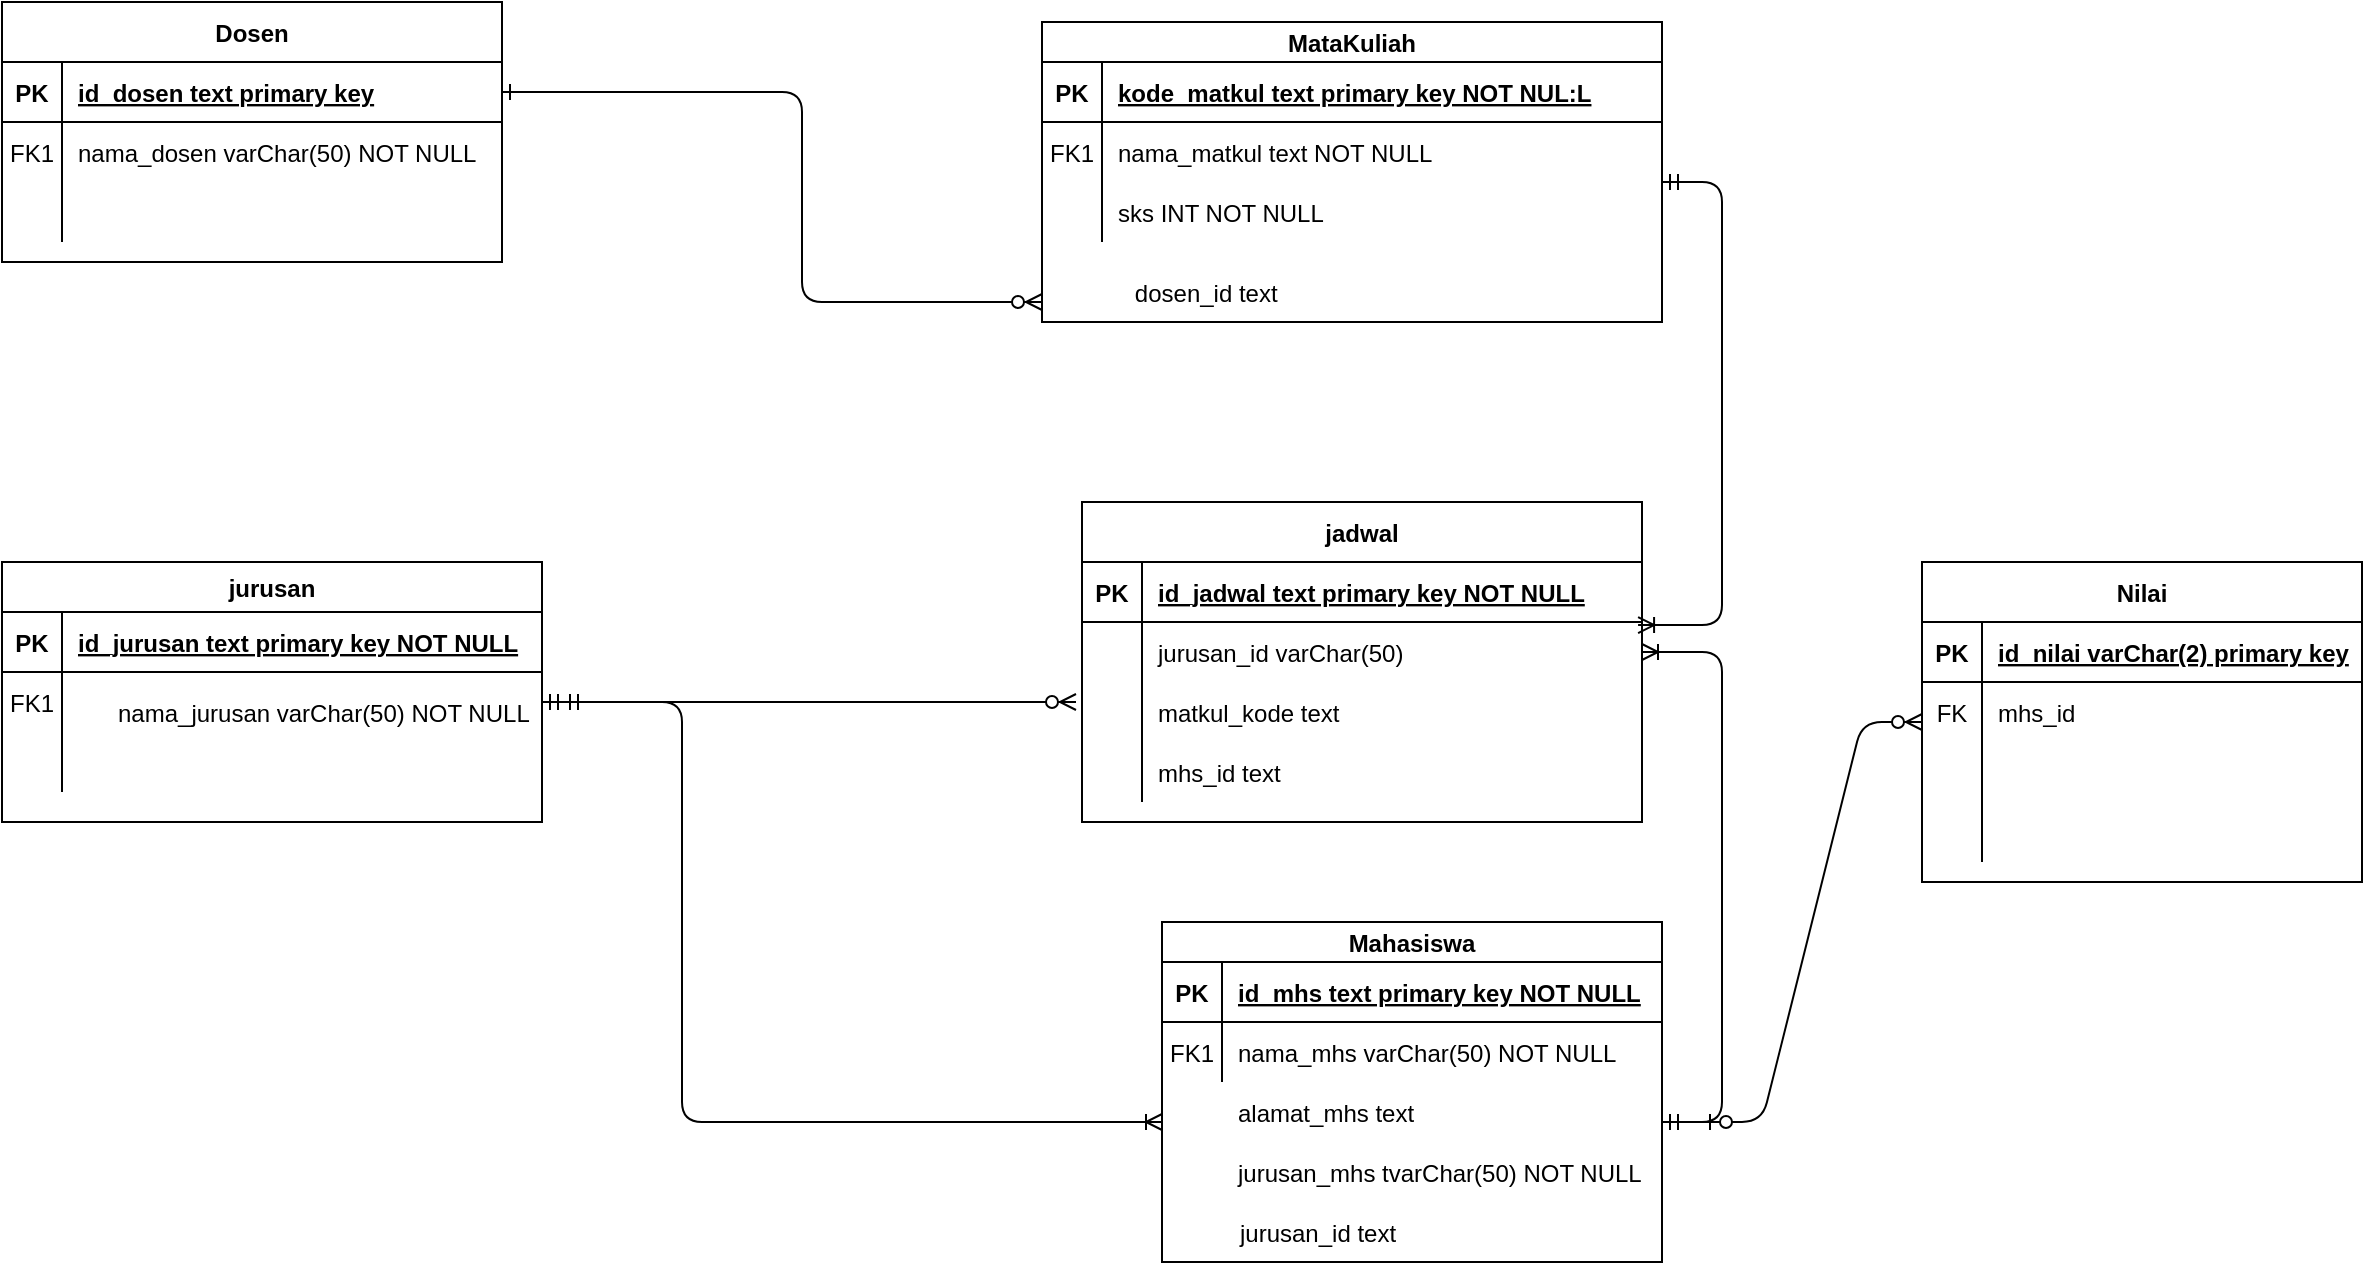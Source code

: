 <mxfile version="14.7.6" type="device"><diagram id="R2lEEEUBdFMjLlhIrx00" name="Page-1"><mxGraphModel dx="796" dy="481" grid="1" gridSize="10" guides="1" tooltips="1" connect="1" arrows="1" fold="1" page="1" pageScale="1" pageWidth="850" pageHeight="1100" math="0" shadow="0" extFonts="Permanent Marker^https://fonts.googleapis.com/css?family=Permanent+Marker"><root><mxCell id="0"/><mxCell id="1" parent="0"/><mxCell id="C-vyLk0tnHw3VtMMgP7b-2" value="jurusan" style="shape=table;startSize=25;container=1;collapsible=1;childLayout=tableLayout;fixedRows=1;rowLines=0;fontStyle=1;align=center;resizeLast=1;" parent="1" vertex="1"><mxGeometry x="70" y="360" width="270" height="130" as="geometry"/></mxCell><mxCell id="C-vyLk0tnHw3VtMMgP7b-3" value="" style="shape=partialRectangle;collapsible=0;dropTarget=0;pointerEvents=0;fillColor=none;points=[[0,0.5],[1,0.5]];portConstraint=eastwest;top=0;left=0;right=0;bottom=1;" parent="C-vyLk0tnHw3VtMMgP7b-2" vertex="1"><mxGeometry y="25" width="270" height="30" as="geometry"/></mxCell><mxCell id="C-vyLk0tnHw3VtMMgP7b-4" value="PK" style="shape=partialRectangle;overflow=hidden;connectable=0;fillColor=none;top=0;left=0;bottom=0;right=0;fontStyle=1;" parent="C-vyLk0tnHw3VtMMgP7b-3" vertex="1"><mxGeometry width="30" height="30" as="geometry"/></mxCell><mxCell id="C-vyLk0tnHw3VtMMgP7b-5" value="id_jurusan text primary key NOT NULL" style="shape=partialRectangle;overflow=hidden;connectable=0;fillColor=none;top=0;left=0;bottom=0;right=0;align=left;spacingLeft=6;fontStyle=5;" parent="C-vyLk0tnHw3VtMMgP7b-3" vertex="1"><mxGeometry x="30" width="240" height="30" as="geometry"/></mxCell><mxCell id="C-vyLk0tnHw3VtMMgP7b-6" value="" style="shape=partialRectangle;collapsible=0;dropTarget=0;pointerEvents=0;fillColor=none;points=[[0,0.5],[1,0.5]];portConstraint=eastwest;top=0;left=0;right=0;bottom=0;" parent="C-vyLk0tnHw3VtMMgP7b-2" vertex="1"><mxGeometry y="55" width="270" height="30" as="geometry"/></mxCell><mxCell id="C-vyLk0tnHw3VtMMgP7b-7" value="FK1" style="shape=partialRectangle;overflow=hidden;connectable=0;fillColor=none;top=0;left=0;bottom=0;right=0;" parent="C-vyLk0tnHw3VtMMgP7b-6" vertex="1"><mxGeometry width="30" height="30" as="geometry"/></mxCell><mxCell id="C-vyLk0tnHw3VtMMgP7b-8" value="" style="shape=partialRectangle;overflow=hidden;connectable=0;fillColor=none;top=0;left=0;bottom=0;right=0;align=left;spacingLeft=6;" parent="C-vyLk0tnHw3VtMMgP7b-6" vertex="1"><mxGeometry x="30" width="240" height="30" as="geometry"/></mxCell><mxCell id="C-vyLk0tnHw3VtMMgP7b-9" value="" style="shape=partialRectangle;collapsible=0;dropTarget=0;pointerEvents=0;fillColor=none;points=[[0,0.5],[1,0.5]];portConstraint=eastwest;top=0;left=0;right=0;bottom=0;" parent="C-vyLk0tnHw3VtMMgP7b-2" vertex="1"><mxGeometry y="85" width="270" height="30" as="geometry"/></mxCell><mxCell id="C-vyLk0tnHw3VtMMgP7b-10" value="" style="shape=partialRectangle;overflow=hidden;connectable=0;fillColor=none;top=0;left=0;bottom=0;right=0;" parent="C-vyLk0tnHw3VtMMgP7b-9" vertex="1"><mxGeometry width="30" height="30" as="geometry"/></mxCell><mxCell id="C-vyLk0tnHw3VtMMgP7b-11" value="" style="shape=partialRectangle;overflow=hidden;connectable=0;fillColor=none;top=0;left=0;bottom=0;right=0;align=left;spacingLeft=6;" parent="C-vyLk0tnHw3VtMMgP7b-9" vertex="1"><mxGeometry x="30" width="240" height="30" as="geometry"/></mxCell><mxCell id="3od96XTahCvm7Bazc-Eh-81" value="" style="group" parent="1" vertex="1" connectable="0"><mxGeometry x="650" y="540" width="250" height="170" as="geometry"/></mxCell><mxCell id="C-vyLk0tnHw3VtMMgP7b-23" value="Mahasiswa" style="shape=table;startSize=20;container=1;collapsible=1;childLayout=tableLayout;fixedRows=1;rowLines=0;fontStyle=1;align=center;resizeLast=1;" parent="3od96XTahCvm7Bazc-Eh-81" vertex="1"><mxGeometry width="250" height="170" as="geometry"/></mxCell><mxCell id="C-vyLk0tnHw3VtMMgP7b-24" value="" style="shape=partialRectangle;collapsible=0;dropTarget=0;pointerEvents=0;fillColor=none;points=[[0,0.5],[1,0.5]];portConstraint=eastwest;top=0;left=0;right=0;bottom=1;" parent="C-vyLk0tnHw3VtMMgP7b-23" vertex="1"><mxGeometry y="20" width="250" height="30" as="geometry"/></mxCell><mxCell id="C-vyLk0tnHw3VtMMgP7b-25" value="PK" style="shape=partialRectangle;overflow=hidden;connectable=0;fillColor=none;top=0;left=0;bottom=0;right=0;fontStyle=1;" parent="C-vyLk0tnHw3VtMMgP7b-24" vertex="1"><mxGeometry width="30" height="30" as="geometry"/></mxCell><mxCell id="C-vyLk0tnHw3VtMMgP7b-26" value="id_mhs text primary key NOT NULL" style="shape=partialRectangle;overflow=hidden;connectable=0;fillColor=none;top=0;left=0;bottom=0;right=0;align=left;spacingLeft=6;fontStyle=5;" parent="C-vyLk0tnHw3VtMMgP7b-24" vertex="1"><mxGeometry x="30" width="220" height="30" as="geometry"/></mxCell><mxCell id="C-vyLk0tnHw3VtMMgP7b-27" value="" style="shape=partialRectangle;collapsible=0;dropTarget=0;pointerEvents=0;fillColor=none;points=[[0,0.5],[1,0.5]];portConstraint=eastwest;top=0;left=0;right=0;bottom=0;" parent="C-vyLk0tnHw3VtMMgP7b-23" vertex="1"><mxGeometry y="50" width="250" height="30" as="geometry"/></mxCell><mxCell id="C-vyLk0tnHw3VtMMgP7b-28" value="FK1" style="shape=partialRectangle;overflow=hidden;connectable=0;fillColor=none;top=0;left=0;bottom=0;right=0;" parent="C-vyLk0tnHw3VtMMgP7b-27" vertex="1"><mxGeometry width="30" height="30" as="geometry"/></mxCell><mxCell id="C-vyLk0tnHw3VtMMgP7b-29" value="nama_mhs varChar(50) NOT NULL" style="shape=partialRectangle;overflow=hidden;connectable=0;fillColor=none;top=0;left=0;bottom=0;right=0;align=left;spacingLeft=6;" parent="C-vyLk0tnHw3VtMMgP7b-27" vertex="1"><mxGeometry x="30" width="220" height="30" as="geometry"/></mxCell><mxCell id="3od96XTahCvm7Bazc-Eh-77" value="alamat_mhs text " style="shape=partialRectangle;overflow=hidden;connectable=0;fillColor=none;top=0;left=0;bottom=0;right=0;align=left;spacingLeft=6;" parent="3od96XTahCvm7Bazc-Eh-81" vertex="1"><mxGeometry x="30" y="80" width="220" height="30" as="geometry"/></mxCell><mxCell id="3od96XTahCvm7Bazc-Eh-78" value="jurusan_mhs tvarChar(50) NOT NULL" style="shape=partialRectangle;overflow=hidden;connectable=0;fillColor=none;top=0;left=0;bottom=0;right=0;align=left;spacingLeft=6;" parent="3od96XTahCvm7Bazc-Eh-81" vertex="1"><mxGeometry x="30" y="110" width="220" height="30" as="geometry"/></mxCell><mxCell id="3od96XTahCvm7Bazc-Eh-79" value="jurusan_id text" style="shape=partialRectangle;overflow=hidden;connectable=0;fillColor=none;top=0;left=0;bottom=0;right=0;align=left;spacingLeft=6;" parent="3od96XTahCvm7Bazc-Eh-81" vertex="1"><mxGeometry x="31" y="140" width="220" height="30" as="geometry"/></mxCell><mxCell id="3od96XTahCvm7Bazc-Eh-88" value="" style="group" parent="1" vertex="1" connectable="0"><mxGeometry x="70" y="80" width="250" height="130" as="geometry"/></mxCell><mxCell id="C-vyLk0tnHw3VtMMgP7b-13" value="Dosen" style="shape=table;startSize=30;container=1;collapsible=1;childLayout=tableLayout;fixedRows=1;rowLines=0;fontStyle=1;align=center;resizeLast=1;" parent="3od96XTahCvm7Bazc-Eh-88" vertex="1"><mxGeometry width="250" height="130" as="geometry"/></mxCell><mxCell id="C-vyLk0tnHw3VtMMgP7b-14" value="" style="shape=partialRectangle;collapsible=0;dropTarget=0;pointerEvents=0;fillColor=none;points=[[0,0.5],[1,0.5]];portConstraint=eastwest;top=0;left=0;right=0;bottom=1;" parent="C-vyLk0tnHw3VtMMgP7b-13" vertex="1"><mxGeometry y="30" width="250" height="30" as="geometry"/></mxCell><mxCell id="C-vyLk0tnHw3VtMMgP7b-15" value="PK" style="shape=partialRectangle;overflow=hidden;connectable=0;fillColor=none;top=0;left=0;bottom=0;right=0;fontStyle=1;" parent="C-vyLk0tnHw3VtMMgP7b-14" vertex="1"><mxGeometry width="30" height="30" as="geometry"/></mxCell><mxCell id="C-vyLk0tnHw3VtMMgP7b-16" value="id_dosen text primary key" style="shape=partialRectangle;overflow=hidden;connectable=0;fillColor=none;top=0;left=0;bottom=0;right=0;align=left;spacingLeft=6;fontStyle=5;" parent="C-vyLk0tnHw3VtMMgP7b-14" vertex="1"><mxGeometry x="30" width="220" height="30" as="geometry"/></mxCell><mxCell id="C-vyLk0tnHw3VtMMgP7b-17" value="" style="shape=partialRectangle;collapsible=0;dropTarget=0;pointerEvents=0;fillColor=none;points=[[0,0.5],[1,0.5]];portConstraint=eastwest;top=0;left=0;right=0;bottom=0;" parent="C-vyLk0tnHw3VtMMgP7b-13" vertex="1"><mxGeometry y="60" width="250" height="30" as="geometry"/></mxCell><mxCell id="C-vyLk0tnHw3VtMMgP7b-18" value="FK1" style="shape=partialRectangle;overflow=hidden;connectable=0;fillColor=none;top=0;left=0;bottom=0;right=0;" parent="C-vyLk0tnHw3VtMMgP7b-17" vertex="1"><mxGeometry width="30" height="30" as="geometry"/></mxCell><mxCell id="C-vyLk0tnHw3VtMMgP7b-19" value="nama_dosen varChar(50) NOT NULL" style="shape=partialRectangle;overflow=hidden;connectable=0;fillColor=none;top=0;left=0;bottom=0;right=0;align=left;spacingLeft=6;" parent="C-vyLk0tnHw3VtMMgP7b-17" vertex="1"><mxGeometry x="30" width="220" height="30" as="geometry"/></mxCell><mxCell id="C-vyLk0tnHw3VtMMgP7b-20" value="" style="shape=partialRectangle;collapsible=0;dropTarget=0;pointerEvents=0;fillColor=none;points=[[0,0.5],[1,0.5]];portConstraint=eastwest;top=0;left=0;right=0;bottom=0;" parent="C-vyLk0tnHw3VtMMgP7b-13" vertex="1"><mxGeometry y="90" width="250" height="30" as="geometry"/></mxCell><mxCell id="C-vyLk0tnHw3VtMMgP7b-21" value="" style="shape=partialRectangle;overflow=hidden;connectable=0;fillColor=none;top=0;left=0;bottom=0;right=0;" parent="C-vyLk0tnHw3VtMMgP7b-20" vertex="1"><mxGeometry width="30" height="30" as="geometry"/></mxCell><mxCell id="C-vyLk0tnHw3VtMMgP7b-22" value="" style="shape=partialRectangle;overflow=hidden;connectable=0;fillColor=none;top=0;left=0;bottom=0;right=0;align=left;spacingLeft=6;" parent="C-vyLk0tnHw3VtMMgP7b-20" vertex="1"><mxGeometry x="30" width="220" height="30" as="geometry"/></mxCell><mxCell id="C-vyLk0tnHw3VtMMgP7b-12" value="" style="endArrow=ERzeroToMany;startArrow=ERone;endFill=1;startFill=0;exitX=1;exitY=0.5;exitDx=0;exitDy=0;" parent="3od96XTahCvm7Bazc-Eh-88" source="C-vyLk0tnHw3VtMMgP7b-14" edge="1"><mxGeometry width="100" height="100" relative="1" as="geometry"><mxPoint x="40" y="180" as="sourcePoint"/><mxPoint x="520" y="150" as="targetPoint"/><Array as="points"><mxPoint x="400" y="45"/><mxPoint x="400" y="150"/></Array></mxGeometry></mxCell><mxCell id="3od96XTahCvm7Bazc-Eh-96" value="" style="group" parent="1" vertex="1" connectable="0"><mxGeometry x="590" y="90" width="310" height="150" as="geometry"/></mxCell><mxCell id="3od96XTahCvm7Bazc-Eh-66" value="MataKuliah" style="shape=table;startSize=20;container=1;collapsible=1;childLayout=tableLayout;fixedRows=1;rowLines=0;fontStyle=1;align=center;resizeLast=1;" parent="3od96XTahCvm7Bazc-Eh-96" vertex="1"><mxGeometry width="310" height="150" as="geometry"/></mxCell><mxCell id="3od96XTahCvm7Bazc-Eh-67" value="" style="shape=partialRectangle;collapsible=0;dropTarget=0;pointerEvents=0;fillColor=none;points=[[0,0.5],[1,0.5]];portConstraint=eastwest;top=0;left=0;right=0;bottom=1;" parent="3od96XTahCvm7Bazc-Eh-66" vertex="1"><mxGeometry y="20" width="310" height="30" as="geometry"/></mxCell><mxCell id="3od96XTahCvm7Bazc-Eh-68" value="PK" style="shape=partialRectangle;overflow=hidden;connectable=0;fillColor=none;top=0;left=0;bottom=0;right=0;fontStyle=1;" parent="3od96XTahCvm7Bazc-Eh-67" vertex="1"><mxGeometry width="30" height="30" as="geometry"/></mxCell><mxCell id="3od96XTahCvm7Bazc-Eh-69" value="kode_matkul text primary key NOT NUL:L" style="shape=partialRectangle;overflow=hidden;connectable=0;fillColor=none;top=0;left=0;bottom=0;right=0;align=left;spacingLeft=6;fontStyle=5;" parent="3od96XTahCvm7Bazc-Eh-67" vertex="1"><mxGeometry x="30" width="280" height="30" as="geometry"/></mxCell><mxCell id="3od96XTahCvm7Bazc-Eh-70" value="" style="shape=partialRectangle;collapsible=0;dropTarget=0;pointerEvents=0;fillColor=none;points=[[0,0.5],[1,0.5]];portConstraint=eastwest;top=0;left=0;right=0;bottom=0;" parent="3od96XTahCvm7Bazc-Eh-66" vertex="1"><mxGeometry y="50" width="310" height="30" as="geometry"/></mxCell><mxCell id="3od96XTahCvm7Bazc-Eh-71" value="FK1" style="shape=partialRectangle;overflow=hidden;connectable=0;fillColor=none;top=0;left=0;bottom=0;right=0;" parent="3od96XTahCvm7Bazc-Eh-70" vertex="1"><mxGeometry width="30" height="30" as="geometry"/></mxCell><mxCell id="3od96XTahCvm7Bazc-Eh-72" value="nama_matkul text NOT NULL" style="shape=partialRectangle;overflow=hidden;connectable=0;fillColor=none;top=0;left=0;bottom=0;right=0;align=left;spacingLeft=6;" parent="3od96XTahCvm7Bazc-Eh-70" vertex="1"><mxGeometry x="30" width="280" height="30" as="geometry"/></mxCell><mxCell id="3od96XTahCvm7Bazc-Eh-73" value="" style="shape=partialRectangle;collapsible=0;dropTarget=0;pointerEvents=0;fillColor=none;points=[[0,0.5],[1,0.5]];portConstraint=eastwest;top=0;left=0;right=0;bottom=0;" parent="3od96XTahCvm7Bazc-Eh-66" vertex="1"><mxGeometry y="80" width="310" height="30" as="geometry"/></mxCell><mxCell id="3od96XTahCvm7Bazc-Eh-74" value="" style="shape=partialRectangle;overflow=hidden;connectable=0;fillColor=none;top=0;left=0;bottom=0;right=0;" parent="3od96XTahCvm7Bazc-Eh-73" vertex="1"><mxGeometry width="30" height="30" as="geometry"/></mxCell><mxCell id="3od96XTahCvm7Bazc-Eh-75" value="sks INT NOT NULL" style="shape=partialRectangle;overflow=hidden;connectable=0;fillColor=none;top=0;left=0;bottom=0;right=0;align=left;spacingLeft=6;" parent="3od96XTahCvm7Bazc-Eh-73" vertex="1"><mxGeometry x="30" width="280" height="30" as="geometry"/></mxCell><mxCell id="3od96XTahCvm7Bazc-Eh-89" value="dosen_id text" style="shape=partialRectangle;overflow=hidden;connectable=0;fillColor=none;top=0;left=0;bottom=0;right=0;align=left;spacingLeft=6;" parent="3od96XTahCvm7Bazc-Eh-96" vertex="1"><mxGeometry x="38.431" y="120" width="241.569" height="30" as="geometry"/></mxCell><mxCell id="3od96XTahCvm7Bazc-Eh-100" value="jadwal" style="shape=table;startSize=30;container=1;collapsible=1;childLayout=tableLayout;fixedRows=1;rowLines=0;fontStyle=1;align=center;resizeLast=1;" parent="1" vertex="1"><mxGeometry x="610" y="330" width="280" height="160" as="geometry"/></mxCell><mxCell id="3od96XTahCvm7Bazc-Eh-101" value="" style="shape=partialRectangle;collapsible=0;dropTarget=0;pointerEvents=0;fillColor=none;top=0;left=0;bottom=1;right=0;points=[[0,0.5],[1,0.5]];portConstraint=eastwest;" parent="3od96XTahCvm7Bazc-Eh-100" vertex="1"><mxGeometry y="30" width="280" height="30" as="geometry"/></mxCell><mxCell id="3od96XTahCvm7Bazc-Eh-102" value="PK" style="shape=partialRectangle;connectable=0;fillColor=none;top=0;left=0;bottom=0;right=0;fontStyle=1;overflow=hidden;" parent="3od96XTahCvm7Bazc-Eh-101" vertex="1"><mxGeometry width="30" height="30" as="geometry"/></mxCell><mxCell id="3od96XTahCvm7Bazc-Eh-103" value="id_jadwal text primary key NOT NULL" style="shape=partialRectangle;connectable=0;fillColor=none;top=0;left=0;bottom=0;right=0;align=left;spacingLeft=6;fontStyle=5;overflow=hidden;" parent="3od96XTahCvm7Bazc-Eh-101" vertex="1"><mxGeometry x="30" width="250" height="30" as="geometry"/></mxCell><mxCell id="3od96XTahCvm7Bazc-Eh-104" value="" style="shape=partialRectangle;collapsible=0;dropTarget=0;pointerEvents=0;fillColor=none;top=0;left=0;bottom=0;right=0;points=[[0,0.5],[1,0.5]];portConstraint=eastwest;" parent="3od96XTahCvm7Bazc-Eh-100" vertex="1"><mxGeometry y="60" width="280" height="30" as="geometry"/></mxCell><mxCell id="3od96XTahCvm7Bazc-Eh-105" value="" style="shape=partialRectangle;connectable=0;fillColor=none;top=0;left=0;bottom=0;right=0;editable=1;overflow=hidden;" parent="3od96XTahCvm7Bazc-Eh-104" vertex="1"><mxGeometry width="30" height="30" as="geometry"/></mxCell><mxCell id="3od96XTahCvm7Bazc-Eh-106" value="jurusan_id varChar(50)" style="shape=partialRectangle;connectable=0;fillColor=none;top=0;left=0;bottom=0;right=0;align=left;spacingLeft=6;overflow=hidden;" parent="3od96XTahCvm7Bazc-Eh-104" vertex="1"><mxGeometry x="30" width="250" height="30" as="geometry"/></mxCell><mxCell id="3od96XTahCvm7Bazc-Eh-107" value="" style="shape=partialRectangle;collapsible=0;dropTarget=0;pointerEvents=0;fillColor=none;top=0;left=0;bottom=0;right=0;points=[[0,0.5],[1,0.5]];portConstraint=eastwest;" parent="3od96XTahCvm7Bazc-Eh-100" vertex="1"><mxGeometry y="90" width="280" height="30" as="geometry"/></mxCell><mxCell id="3od96XTahCvm7Bazc-Eh-108" value="" style="shape=partialRectangle;connectable=0;fillColor=none;top=0;left=0;bottom=0;right=0;editable=1;overflow=hidden;" parent="3od96XTahCvm7Bazc-Eh-107" vertex="1"><mxGeometry width="30" height="30" as="geometry"/></mxCell><mxCell id="3od96XTahCvm7Bazc-Eh-109" value="matkul_kode text" style="shape=partialRectangle;connectable=0;fillColor=none;top=0;left=0;bottom=0;right=0;align=left;spacingLeft=6;overflow=hidden;" parent="3od96XTahCvm7Bazc-Eh-107" vertex="1"><mxGeometry x="30" width="250" height="30" as="geometry"/></mxCell><mxCell id="3od96XTahCvm7Bazc-Eh-110" value="" style="shape=partialRectangle;collapsible=0;dropTarget=0;pointerEvents=0;fillColor=none;top=0;left=0;bottom=0;right=0;points=[[0,0.5],[1,0.5]];portConstraint=eastwest;" parent="3od96XTahCvm7Bazc-Eh-100" vertex="1"><mxGeometry y="120" width="280" height="30" as="geometry"/></mxCell><mxCell id="3od96XTahCvm7Bazc-Eh-111" value="" style="shape=partialRectangle;connectable=0;fillColor=none;top=0;left=0;bottom=0;right=0;editable=1;overflow=hidden;" parent="3od96XTahCvm7Bazc-Eh-110" vertex="1"><mxGeometry width="30" height="30" as="geometry"/></mxCell><mxCell id="3od96XTahCvm7Bazc-Eh-112" value="mhs_id text" style="shape=partialRectangle;connectable=0;fillColor=none;top=0;left=0;bottom=0;right=0;align=left;spacingLeft=6;overflow=hidden;" parent="3od96XTahCvm7Bazc-Eh-110" vertex="1"><mxGeometry x="30" width="250" height="30" as="geometry"/></mxCell><mxCell id="3od96XTahCvm7Bazc-Eh-126" value="" style="edgeStyle=orthogonalEdgeStyle;fontSize=12;html=1;endArrow=ERzeroToMany;startArrow=ERmandOne;exitX=1;exitY=0.5;exitDx=0;exitDy=0;" parent="1" source="C-vyLk0tnHw3VtMMgP7b-6" edge="1"><mxGeometry width="100" height="100" relative="1" as="geometry"><mxPoint x="300" y="500" as="sourcePoint"/><mxPoint x="607" y="430" as="targetPoint"/><Array as="points"><mxPoint x="607" y="430"/></Array></mxGeometry></mxCell><mxCell id="3od96XTahCvm7Bazc-Eh-128" value="" style="edgeStyle=entityRelationEdgeStyle;fontSize=12;html=1;endArrow=ERoneToMany;startArrow=ERmandOne;entryX=0.993;entryY=0.052;entryDx=0;entryDy=0;entryPerimeter=0;" parent="1" target="3od96XTahCvm7Bazc-Eh-104" edge="1"><mxGeometry width="100" height="100" relative="1" as="geometry"><mxPoint x="900" y="170" as="sourcePoint"/><mxPoint x="800" y="420" as="targetPoint"/></mxGeometry></mxCell><mxCell id="3od96XTahCvm7Bazc-Eh-129" value="" style="edgeStyle=entityRelationEdgeStyle;fontSize=12;html=1;endArrow=ERoneToMany;startArrow=ERmandOne;entryX=1;entryY=0.5;entryDx=0;entryDy=0;" parent="1" target="3od96XTahCvm7Bazc-Eh-104" edge="1"><mxGeometry width="100" height="100" relative="1" as="geometry"><mxPoint x="900" y="640" as="sourcePoint"/><mxPoint x="900" y="405" as="targetPoint"/></mxGeometry></mxCell><mxCell id="3od96XTahCvm7Bazc-Eh-130" value="" style="edgeStyle=orthogonalEdgeStyle;fontSize=12;html=1;endArrow=ERoneToMany;startArrow=ERmandOne;" parent="1" edge="1"><mxGeometry width="100" height="100" relative="1" as="geometry"><mxPoint x="350" y="430" as="sourcePoint"/><mxPoint x="650" y="640" as="targetPoint"/><Array as="points"><mxPoint x="360" y="430"/><mxPoint x="410" y="430"/><mxPoint x="410" y="640"/></Array></mxGeometry></mxCell><mxCell id="3od96XTahCvm7Bazc-Eh-82" value="nama_jurusan varChar(50) NOT NULL " style="shape=partialRectangle;overflow=hidden;connectable=0;fillColor=none;top=0;left=0;bottom=0;right=0;align=left;spacingLeft=6;" parent="1" vertex="1"><mxGeometry x="120" y="420" width="220" height="30" as="geometry"/></mxCell><mxCell id="E8lcu__HvTo-UMTqT_5H-5" value="Nilai" style="shape=table;startSize=30;container=1;collapsible=1;childLayout=tableLayout;fixedRows=1;rowLines=0;fontStyle=1;align=center;resizeLast=1;" vertex="1" parent="1"><mxGeometry x="1030" y="360" width="220" height="160" as="geometry"/></mxCell><mxCell id="E8lcu__HvTo-UMTqT_5H-6" value="" style="shape=partialRectangle;collapsible=0;dropTarget=0;pointerEvents=0;fillColor=none;top=0;left=0;bottom=1;right=0;points=[[0,0.5],[1,0.5]];portConstraint=eastwest;" vertex="1" parent="E8lcu__HvTo-UMTqT_5H-5"><mxGeometry y="30" width="220" height="30" as="geometry"/></mxCell><mxCell id="E8lcu__HvTo-UMTqT_5H-7" value="PK" style="shape=partialRectangle;connectable=0;fillColor=none;top=0;left=0;bottom=0;right=0;fontStyle=1;overflow=hidden;" vertex="1" parent="E8lcu__HvTo-UMTqT_5H-6"><mxGeometry width="30" height="30" as="geometry"/></mxCell><mxCell id="E8lcu__HvTo-UMTqT_5H-8" value="id_nilai varChar(2) primary key" style="shape=partialRectangle;connectable=0;fillColor=none;top=0;left=0;bottom=0;right=0;align=left;spacingLeft=6;fontStyle=5;overflow=hidden;" vertex="1" parent="E8lcu__HvTo-UMTqT_5H-6"><mxGeometry x="30" width="190" height="30" as="geometry"/></mxCell><mxCell id="E8lcu__HvTo-UMTqT_5H-15" value="" style="shape=partialRectangle;collapsible=0;dropTarget=0;pointerEvents=0;fillColor=none;top=0;left=0;bottom=0;right=0;points=[[0,0.5],[1,0.5]];portConstraint=eastwest;" vertex="1" parent="E8lcu__HvTo-UMTqT_5H-5"><mxGeometry y="60" width="220" height="30" as="geometry"/></mxCell><mxCell id="E8lcu__HvTo-UMTqT_5H-16" value="FK" style="shape=partialRectangle;connectable=0;fillColor=none;top=0;left=0;bottom=0;right=0;editable=1;overflow=hidden;" vertex="1" parent="E8lcu__HvTo-UMTqT_5H-15"><mxGeometry width="30" height="30" as="geometry"/></mxCell><mxCell id="E8lcu__HvTo-UMTqT_5H-17" value="mhs_id" style="shape=partialRectangle;connectable=0;fillColor=none;top=0;left=0;bottom=0;right=0;align=left;spacingLeft=6;overflow=hidden;" vertex="1" parent="E8lcu__HvTo-UMTqT_5H-15"><mxGeometry x="30" width="190" height="30" as="geometry"/></mxCell><mxCell id="E8lcu__HvTo-UMTqT_5H-9" value="" style="shape=partialRectangle;collapsible=0;dropTarget=0;pointerEvents=0;fillColor=none;top=0;left=0;bottom=0;right=0;points=[[0,0.5],[1,0.5]];portConstraint=eastwest;" vertex="1" parent="E8lcu__HvTo-UMTqT_5H-5"><mxGeometry y="90" width="220" height="30" as="geometry"/></mxCell><mxCell id="E8lcu__HvTo-UMTqT_5H-10" value="" style="shape=partialRectangle;connectable=0;fillColor=none;top=0;left=0;bottom=0;right=0;editable=1;overflow=hidden;" vertex="1" parent="E8lcu__HvTo-UMTqT_5H-9"><mxGeometry width="30" height="30" as="geometry"/></mxCell><mxCell id="E8lcu__HvTo-UMTqT_5H-11" value="" style="shape=partialRectangle;connectable=0;fillColor=none;top=0;left=0;bottom=0;right=0;align=left;spacingLeft=6;overflow=hidden;" vertex="1" parent="E8lcu__HvTo-UMTqT_5H-9"><mxGeometry x="30" width="190" height="30" as="geometry"/></mxCell><mxCell id="E8lcu__HvTo-UMTqT_5H-12" value="" style="shape=partialRectangle;collapsible=0;dropTarget=0;pointerEvents=0;fillColor=none;top=0;left=0;bottom=0;right=0;points=[[0,0.5],[1,0.5]];portConstraint=eastwest;" vertex="1" parent="E8lcu__HvTo-UMTqT_5H-5"><mxGeometry y="120" width="220" height="30" as="geometry"/></mxCell><mxCell id="E8lcu__HvTo-UMTqT_5H-13" value="" style="shape=partialRectangle;connectable=0;fillColor=none;top=0;left=0;bottom=0;right=0;editable=1;overflow=hidden;" vertex="1" parent="E8lcu__HvTo-UMTqT_5H-12"><mxGeometry width="30" height="30" as="geometry"/></mxCell><mxCell id="E8lcu__HvTo-UMTqT_5H-14" value="" style="shape=partialRectangle;connectable=0;fillColor=none;top=0;left=0;bottom=0;right=0;align=left;spacingLeft=6;overflow=hidden;" vertex="1" parent="E8lcu__HvTo-UMTqT_5H-12"><mxGeometry x="30" width="190" height="30" as="geometry"/></mxCell><mxCell id="E8lcu__HvTo-UMTqT_5H-18" value="" style="edgeStyle=entityRelationEdgeStyle;fontSize=12;html=1;endArrow=ERzeroToMany;startArrow=ERzeroToOne;" edge="1" parent="1"><mxGeometry width="100" height="100" relative="1" as="geometry"><mxPoint x="920" y="640" as="sourcePoint"/><mxPoint x="1030" y="440" as="targetPoint"/></mxGeometry></mxCell></root></mxGraphModel></diagram></mxfile>